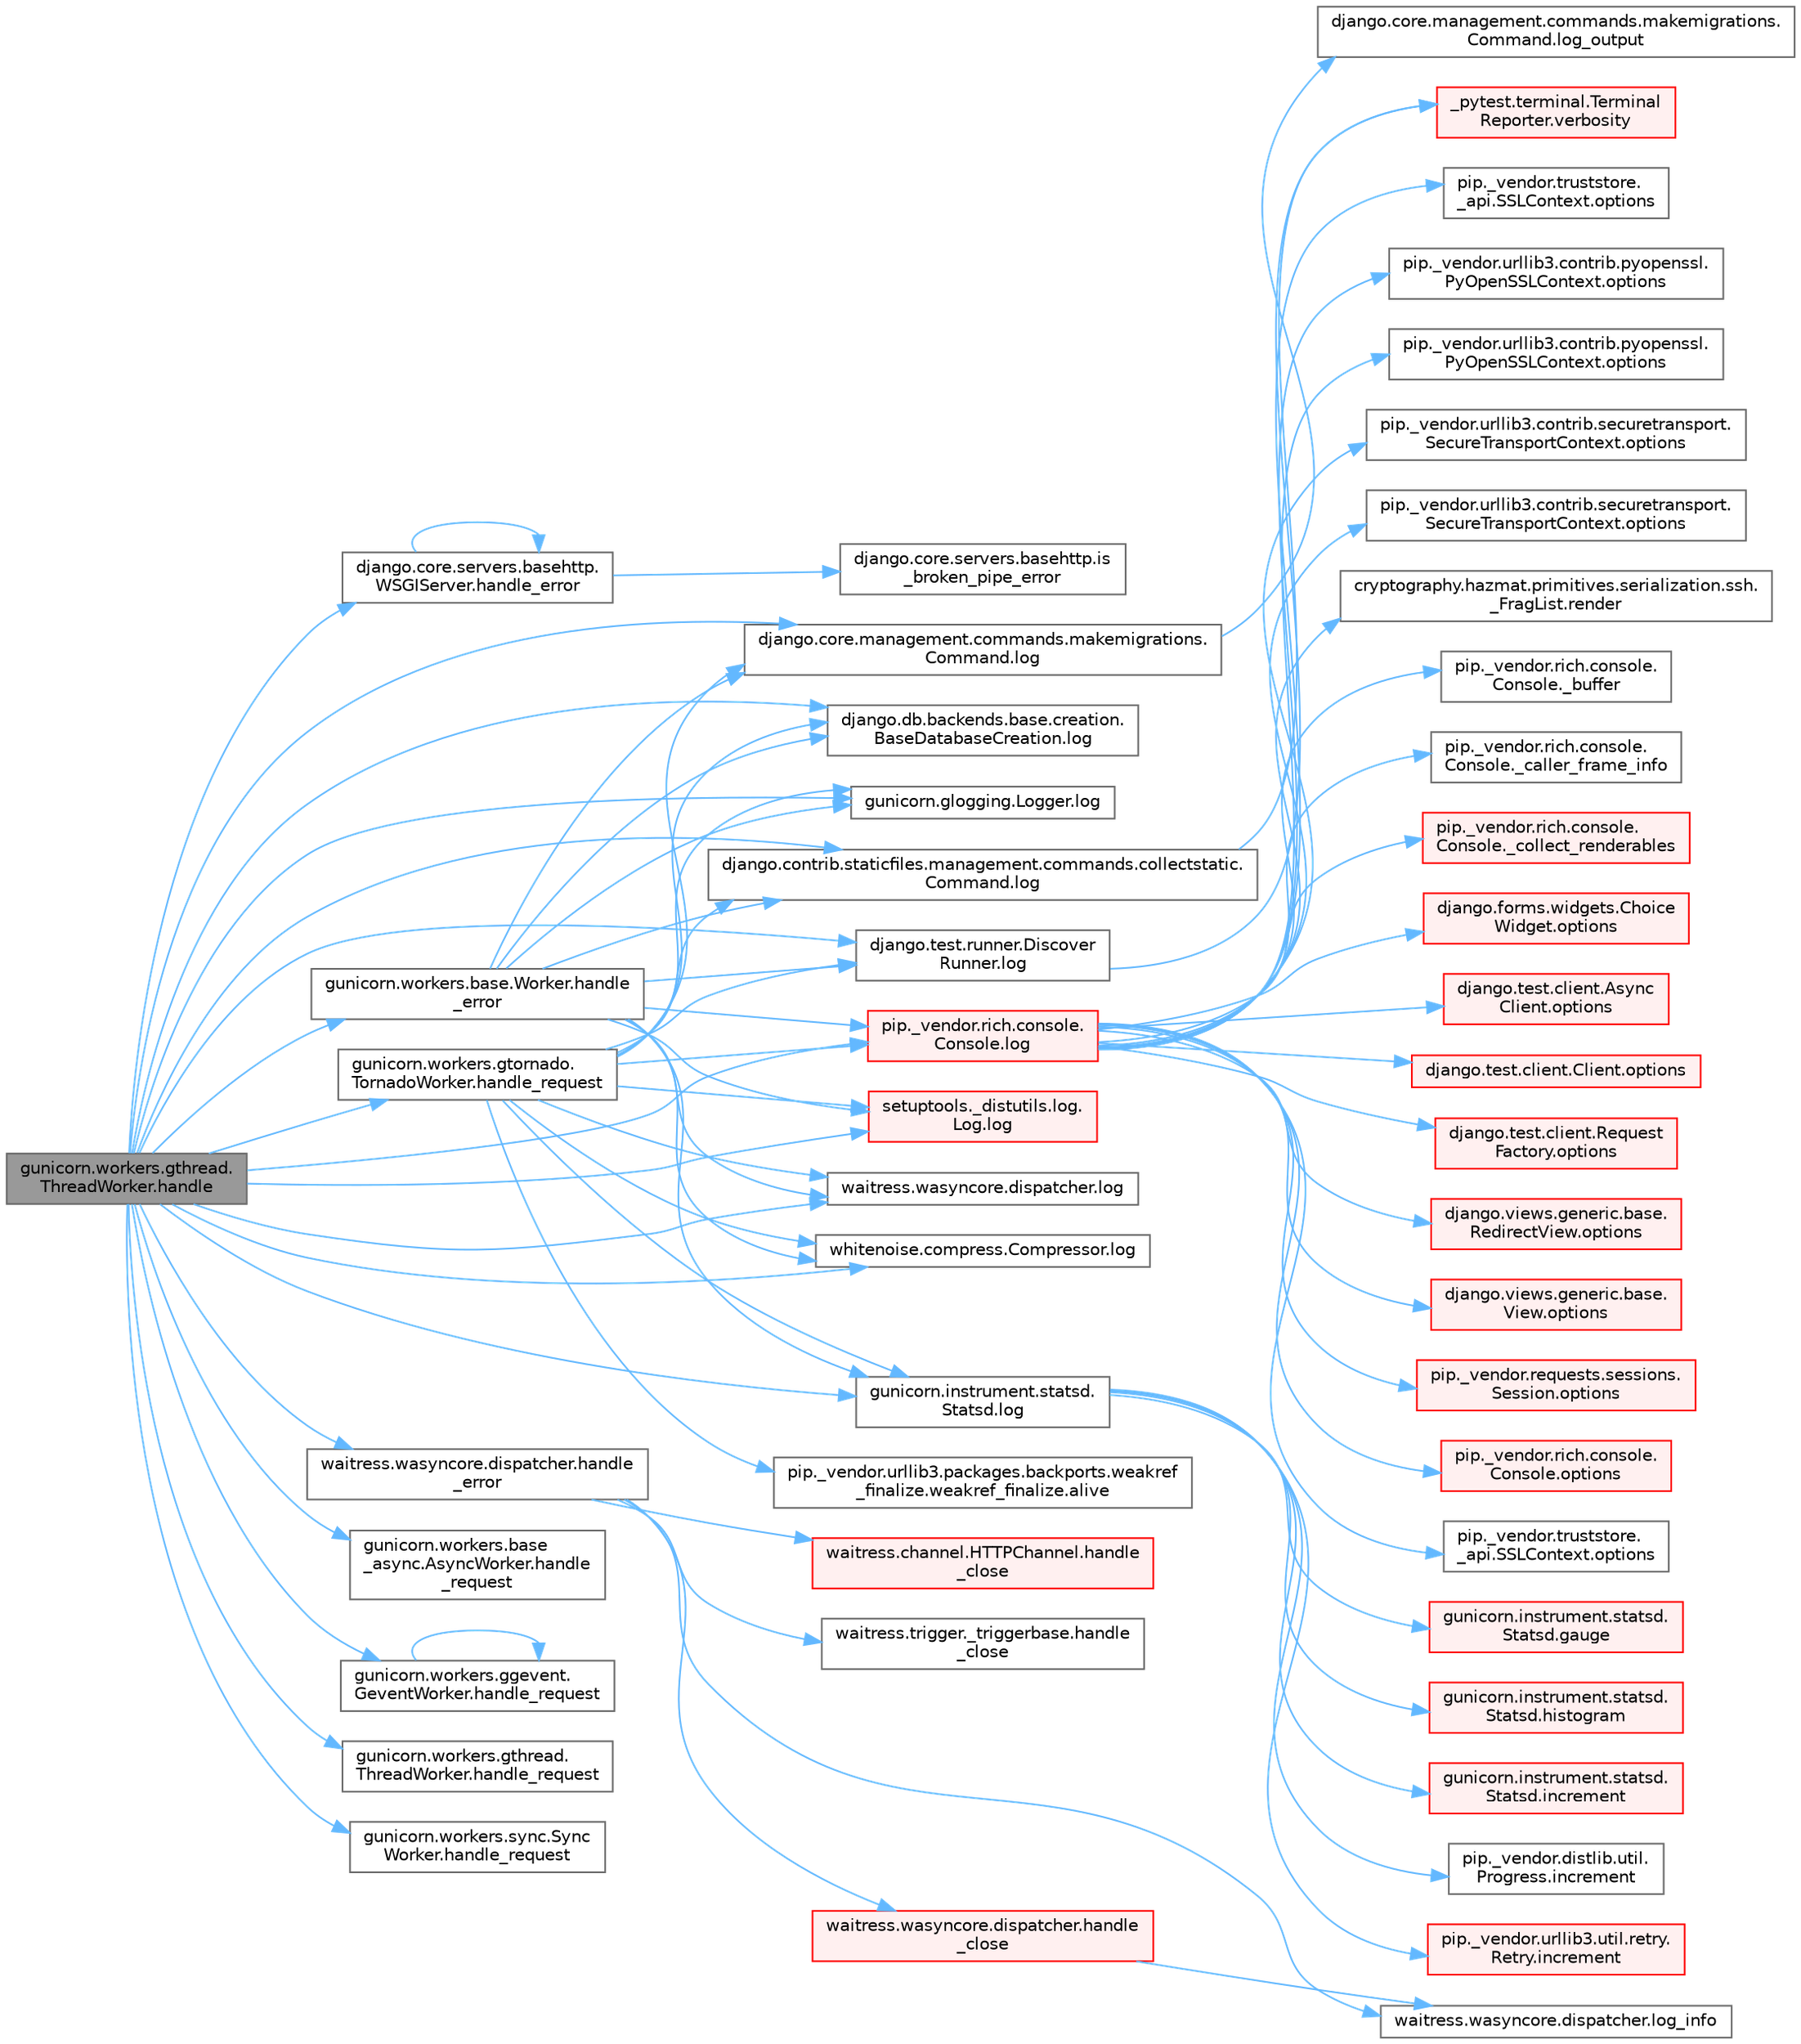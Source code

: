 digraph "gunicorn.workers.gthread.ThreadWorker.handle"
{
 // LATEX_PDF_SIZE
  bgcolor="transparent";
  edge [fontname=Helvetica,fontsize=10,labelfontname=Helvetica,labelfontsize=10];
  node [fontname=Helvetica,fontsize=10,shape=box,height=0.2,width=0.4];
  rankdir="LR";
  Node1 [id="Node000001",label="gunicorn.workers.gthread.\lThreadWorker.handle",height=0.2,width=0.4,color="gray40", fillcolor="grey60", style="filled", fontcolor="black",tooltip=" "];
  Node1 -> Node2 [id="edge1_Node000001_Node000002",color="steelblue1",style="solid",tooltip=" "];
  Node2 [id="Node000002",label="django.core.servers.basehttp.\lWSGIServer.handle_error",height=0.2,width=0.4,color="grey40", fillcolor="white", style="filled",URL="$classdjango_1_1core_1_1servers_1_1basehttp_1_1_w_s_g_i_server.html#ab64f384497ac73614b2858b051be9999",tooltip=" "];
  Node2 -> Node2 [id="edge2_Node000002_Node000002",color="steelblue1",style="solid",tooltip=" "];
  Node2 -> Node3 [id="edge3_Node000002_Node000003",color="steelblue1",style="solid",tooltip=" "];
  Node3 [id="Node000003",label="django.core.servers.basehttp.is\l_broken_pipe_error",height=0.2,width=0.4,color="grey40", fillcolor="white", style="filled",URL="$namespacedjango_1_1core_1_1servers_1_1basehttp.html#a7e32dc7e77685adea0f2280aadc0e6b9",tooltip=" "];
  Node1 -> Node4 [id="edge4_Node000001_Node000004",color="steelblue1",style="solid",tooltip=" "];
  Node4 [id="Node000004",label="gunicorn.workers.base.Worker.handle\l_error",height=0.2,width=0.4,color="grey40", fillcolor="white", style="filled",URL="$classgunicorn_1_1workers_1_1base_1_1_worker.html#a84b066558e4585071f2080a54491348b",tooltip=" "];
  Node4 -> Node5 [id="edge5_Node000004_Node000005",color="steelblue1",style="solid",tooltip=" "];
  Node5 [id="Node000005",label="django.contrib.staticfiles.management.commands.collectstatic.\lCommand.log",height=0.2,width=0.4,color="grey40", fillcolor="white", style="filled",URL="$classdjango_1_1contrib_1_1staticfiles_1_1management_1_1commands_1_1collectstatic_1_1_command.html#a0e93191b90ee0993e3286343d0b2de0e",tooltip=" "];
  Node5 -> Node6 [id="edge6_Node000005_Node000006",color="steelblue1",style="solid",tooltip=" "];
  Node6 [id="Node000006",label="_pytest.terminal.Terminal\lReporter.verbosity",height=0.2,width=0.4,color="red", fillcolor="#FFF0F0", style="filled",URL="$class__pytest_1_1terminal_1_1_terminal_reporter.html#a620047ffec9ba4f5cca84af25b3adbcf",tooltip=" "];
  Node4 -> Node9 [id="edge7_Node000004_Node000009",color="steelblue1",style="solid",tooltip=" "];
  Node9 [id="Node000009",label="django.core.management.commands.makemigrations.\lCommand.log",height=0.2,width=0.4,color="grey40", fillcolor="white", style="filled",URL="$classdjango_1_1core_1_1management_1_1commands_1_1makemigrations_1_1_command.html#a0409d121552878a7416460dba8274880",tooltip=" "];
  Node9 -> Node10 [id="edge8_Node000009_Node000010",color="steelblue1",style="solid",tooltip=" "];
  Node10 [id="Node000010",label="django.core.management.commands.makemigrations.\lCommand.log_output",height=0.2,width=0.4,color="grey40", fillcolor="white", style="filled",URL="$classdjango_1_1core_1_1management_1_1commands_1_1makemigrations_1_1_command.html#ad6cb5d402888250fc170034fdee93f6d",tooltip=" "];
  Node4 -> Node11 [id="edge9_Node000004_Node000011",color="steelblue1",style="solid",tooltip=" "];
  Node11 [id="Node000011",label="django.db.backends.base.creation.\lBaseDatabaseCreation.log",height=0.2,width=0.4,color="grey40", fillcolor="white", style="filled",URL="$classdjango_1_1db_1_1backends_1_1base_1_1creation_1_1_base_database_creation.html#ac297ec931db5ec68c271ec0d91be7183",tooltip=" "];
  Node4 -> Node12 [id="edge10_Node000004_Node000012",color="steelblue1",style="solid",tooltip=" "];
  Node12 [id="Node000012",label="django.test.runner.Discover\lRunner.log",height=0.2,width=0.4,color="grey40", fillcolor="white", style="filled",URL="$classdjango_1_1test_1_1runner_1_1_discover_runner.html#af5ad8e2895b3f0c5e0a6d7113199d641",tooltip=" "];
  Node12 -> Node6 [id="edge11_Node000012_Node000006",color="steelblue1",style="solid",tooltip=" "];
  Node4 -> Node13 [id="edge12_Node000004_Node000013",color="steelblue1",style="solid",tooltip=" "];
  Node13 [id="Node000013",label="gunicorn.glogging.Logger.log",height=0.2,width=0.4,color="grey40", fillcolor="white", style="filled",URL="$classgunicorn_1_1glogging_1_1_logger.html#ad6941dede526094643dd02c53c3449b0",tooltip=" "];
  Node4 -> Node14 [id="edge13_Node000004_Node000014",color="steelblue1",style="solid",tooltip=" "];
  Node14 [id="Node000014",label="gunicorn.instrument.statsd.\lStatsd.log",height=0.2,width=0.4,color="grey40", fillcolor="white", style="filled",URL="$classgunicorn_1_1instrument_1_1statsd_1_1_statsd.html#ab99145cf0b7c66dbcebcbdcbd44b4953",tooltip=" "];
  Node14 -> Node15 [id="edge14_Node000014_Node000015",color="steelblue1",style="solid",tooltip=" "];
  Node15 [id="Node000015",label="gunicorn.instrument.statsd.\lStatsd.gauge",height=0.2,width=0.4,color="red", fillcolor="#FFF0F0", style="filled",URL="$classgunicorn_1_1instrument_1_1statsd_1_1_statsd.html#a6cebc76ae769412dfb0f0a3ec727c50d",tooltip=" "];
  Node14 -> Node17 [id="edge15_Node000014_Node000017",color="steelblue1",style="solid",tooltip=" "];
  Node17 [id="Node000017",label="gunicorn.instrument.statsd.\lStatsd.histogram",height=0.2,width=0.4,color="red", fillcolor="#FFF0F0", style="filled",URL="$classgunicorn_1_1instrument_1_1statsd_1_1_statsd.html#adee3cb12a43f643cca3c9084d77285b4",tooltip=" "];
  Node14 -> Node18 [id="edge16_Node000014_Node000018",color="steelblue1",style="solid",tooltip=" "];
  Node18 [id="Node000018",label="gunicorn.instrument.statsd.\lStatsd.increment",height=0.2,width=0.4,color="red", fillcolor="#FFF0F0", style="filled",URL="$classgunicorn_1_1instrument_1_1statsd_1_1_statsd.html#a5527687726a051a5182ee13a842b08fd",tooltip=" "];
  Node14 -> Node19 [id="edge17_Node000014_Node000019",color="steelblue1",style="solid",tooltip=" "];
  Node19 [id="Node000019",label="pip._vendor.distlib.util.\lProgress.increment",height=0.2,width=0.4,color="grey40", fillcolor="white", style="filled",URL="$classpip_1_1__vendor_1_1distlib_1_1util_1_1_progress.html#a197ffd4ac8a74898742a6cde5b4c5466",tooltip=" "];
  Node14 -> Node20 [id="edge18_Node000014_Node000020",color="steelblue1",style="solid",tooltip=" "];
  Node20 [id="Node000020",label="pip._vendor.urllib3.util.retry.\lRetry.increment",height=0.2,width=0.4,color="red", fillcolor="#FFF0F0", style="filled",URL="$classpip_1_1__vendor_1_1urllib3_1_1util_1_1retry_1_1_retry.html#a88dd993ccb2ef4b2bfa9ad0571374b12",tooltip=" "];
  Node4 -> Node1123 [id="edge19_Node000004_Node001123",color="steelblue1",style="solid",tooltip=" "];
  Node1123 [id="Node001123",label="pip._vendor.rich.console.\lConsole.log",height=0.2,width=0.4,color="red", fillcolor="#FFF0F0", style="filled",URL="$classpip_1_1__vendor_1_1rich_1_1console_1_1_console.html#af9c77e39f9413fc2b134c60cfa23b0f1",tooltip=" "];
  Node1123 -> Node333 [id="edge20_Node001123_Node000333",color="steelblue1",style="solid",tooltip=" "];
  Node333 [id="Node000333",label="pip._vendor.rich.console.\lConsole._buffer",height=0.2,width=0.4,color="grey40", fillcolor="white", style="filled",URL="$classpip_1_1__vendor_1_1rich_1_1console_1_1_console.html#a51eaf031922c907e4085937b82f5564e",tooltip=" "];
  Node1123 -> Node1124 [id="edge21_Node001123_Node001124",color="steelblue1",style="solid",tooltip=" "];
  Node1124 [id="Node001124",label="pip._vendor.rich.console.\lConsole._caller_frame_info",height=0.2,width=0.4,color="grey40", fillcolor="white", style="filled",URL="$classpip_1_1__vendor_1_1rich_1_1console_1_1_console.html#ac43cb4290591af4f04cd264aa1fc1b0f",tooltip=" "];
  Node1123 -> Node334 [id="edge22_Node001123_Node000334",color="steelblue1",style="solid",tooltip=" "];
  Node334 [id="Node000334",label="pip._vendor.rich.console.\lConsole._collect_renderables",height=0.2,width=0.4,color="red", fillcolor="#FFF0F0", style="filled",URL="$classpip_1_1__vendor_1_1rich_1_1console_1_1_console.html#ab053dc750094e77e036523f6d2c14899",tooltip=" "];
  Node1123 -> Node344 [id="edge23_Node001123_Node000344",color="steelblue1",style="solid",tooltip=" "];
  Node344 [id="Node000344",label="django.forms.widgets.Choice\lWidget.options",height=0.2,width=0.4,color="red", fillcolor="#FFF0F0", style="filled",URL="$classdjango_1_1forms_1_1widgets_1_1_choice_widget.html#a8575b90386fc2027f38ea00133cef250",tooltip=" "];
  Node1123 -> Node1125 [id="edge24_Node001123_Node001125",color="steelblue1",style="solid",tooltip=" "];
  Node1125 [id="Node001125",label="django.test.client.Async\lClient.options",height=0.2,width=0.4,color="red", fillcolor="#FFF0F0", style="filled",URL="$classdjango_1_1test_1_1client_1_1_async_client.html#a84509c6347cbc018e6335b924ec841a2",tooltip=" "];
  Node1123 -> Node1301 [id="edge25_Node001123_Node001301",color="steelblue1",style="solid",tooltip=" "];
  Node1301 [id="Node001301",label="django.test.client.Client.options",height=0.2,width=0.4,color="red", fillcolor="#FFF0F0", style="filled",URL="$classdjango_1_1test_1_1client_1_1_client.html#a839ea6375ca2184b3b60550938b6824c",tooltip=" "];
  Node1123 -> Node1304 [id="edge26_Node001123_Node001304",color="steelblue1",style="solid",tooltip=" "];
  Node1304 [id="Node001304",label="django.test.client.Request\lFactory.options",height=0.2,width=0.4,color="red", fillcolor="#FFF0F0", style="filled",URL="$classdjango_1_1test_1_1client_1_1_request_factory.html#a438a7e1be2437d680cd78d11dee77c54",tooltip=" "];
  Node1123 -> Node1351 [id="edge27_Node001123_Node001351",color="steelblue1",style="solid",tooltip=" "];
  Node1351 [id="Node001351",label="django.views.generic.base.\lRedirectView.options",height=0.2,width=0.4,color="red", fillcolor="#FFF0F0", style="filled",URL="$classdjango_1_1views_1_1generic_1_1base_1_1_redirect_view.html#a444de156c79647344c987295c47a76e1",tooltip=" "];
  Node1123 -> Node1564 [id="edge28_Node001123_Node001564",color="steelblue1",style="solid",tooltip=" "];
  Node1564 [id="Node001564",label="django.views.generic.base.\lView.options",height=0.2,width=0.4,color="red", fillcolor="#FFF0F0", style="filled",URL="$classdjango_1_1views_1_1generic_1_1base_1_1_view.html#a4d1dc440a5bae11bd7859d20ca9948e1",tooltip=" "];
  Node1123 -> Node1567 [id="edge29_Node001123_Node001567",color="steelblue1",style="solid",tooltip=" "];
  Node1567 [id="Node001567",label="pip._vendor.requests.sessions.\lSession.options",height=0.2,width=0.4,color="red", fillcolor="#FFF0F0", style="filled",URL="$classpip_1_1__vendor_1_1requests_1_1sessions_1_1_session.html#a210270880f90521b3b3014748ecd87e9",tooltip=" "];
  Node1123 -> Node1568 [id="edge30_Node001123_Node001568",color="steelblue1",style="solid",tooltip=" "];
  Node1568 [id="Node001568",label="pip._vendor.rich.console.\lConsole.options",height=0.2,width=0.4,color="red", fillcolor="#FFF0F0", style="filled",URL="$classpip_1_1__vendor_1_1rich_1_1console_1_1_console.html#a41c8efe30ea45a9a4a3f8c34c688fe00",tooltip=" "];
  Node1123 -> Node1576 [id="edge31_Node001123_Node001576",color="steelblue1",style="solid",tooltip=" "];
  Node1576 [id="Node001576",label="pip._vendor.truststore.\l_api.SSLContext.options",height=0.2,width=0.4,color="grey40", fillcolor="white", style="filled",URL="$classpip_1_1__vendor_1_1truststore_1_1__api_1_1_s_s_l_context.html#a6755b8a82c0de77273744b73a826678d",tooltip=" "];
  Node1123 -> Node1577 [id="edge32_Node001123_Node001577",color="steelblue1",style="solid",tooltip=" "];
  Node1577 [id="Node001577",label="pip._vendor.truststore.\l_api.SSLContext.options",height=0.2,width=0.4,color="grey40", fillcolor="white", style="filled",URL="$classpip_1_1__vendor_1_1truststore_1_1__api_1_1_s_s_l_context.html#a90bd5b81f087b6628b2f681ce6cffcd6",tooltip=" "];
  Node1123 -> Node1578 [id="edge33_Node001123_Node001578",color="steelblue1",style="solid",tooltip=" "];
  Node1578 [id="Node001578",label="pip._vendor.urllib3.contrib.pyopenssl.\lPyOpenSSLContext.options",height=0.2,width=0.4,color="grey40", fillcolor="white", style="filled",URL="$classpip_1_1__vendor_1_1urllib3_1_1contrib_1_1pyopenssl_1_1_py_open_s_s_l_context.html#a3f539cc9d4b91d2fb90d7f8aef3810c1",tooltip=" "];
  Node1123 -> Node1579 [id="edge34_Node001123_Node001579",color="steelblue1",style="solid",tooltip=" "];
  Node1579 [id="Node001579",label="pip._vendor.urllib3.contrib.pyopenssl.\lPyOpenSSLContext.options",height=0.2,width=0.4,color="grey40", fillcolor="white", style="filled",URL="$classpip_1_1__vendor_1_1urllib3_1_1contrib_1_1pyopenssl_1_1_py_open_s_s_l_context.html#a8475fc4f3e83d92654b066a9422908dc",tooltip=" "];
  Node1123 -> Node1580 [id="edge35_Node001123_Node001580",color="steelblue1",style="solid",tooltip=" "];
  Node1580 [id="Node001580",label="pip._vendor.urllib3.contrib.securetransport.\lSecureTransportContext.options",height=0.2,width=0.4,color="grey40", fillcolor="white", style="filled",URL="$classpip_1_1__vendor_1_1urllib3_1_1contrib_1_1securetransport_1_1_secure_transport_context.html#ae19920941647ed0b43e0ed7d96e12457",tooltip=" "];
  Node1123 -> Node1581 [id="edge36_Node001123_Node001581",color="steelblue1",style="solid",tooltip=" "];
  Node1581 [id="Node001581",label="pip._vendor.urllib3.contrib.securetransport.\lSecureTransportContext.options",height=0.2,width=0.4,color="grey40", fillcolor="white", style="filled",URL="$classpip_1_1__vendor_1_1urllib3_1_1contrib_1_1securetransport_1_1_secure_transport_context.html#acf6c1ec11ca09e30c9c70d7dc26afacd",tooltip=" "];
  Node1123 -> Node3820 [id="edge37_Node001123_Node003820",color="steelblue1",style="solid",tooltip=" "];
  Node3820 [id="Node003820",label="cryptography.hazmat.primitives.serialization.ssh.\l_FragList.render",height=0.2,width=0.4,color="grey40", fillcolor="white", style="filled",URL="$classcryptography_1_1hazmat_1_1primitives_1_1serialization_1_1ssh_1_1___frag_list.html#adb86a47aab3646d46cfde49b7a4408a0",tooltip=" "];
  Node4 -> Node1282 [id="edge38_Node000004_Node001282",color="steelblue1",style="solid",tooltip=" "];
  Node1282 [id="Node001282",label="setuptools._distutils.log.\lLog.log",height=0.2,width=0.4,color="red", fillcolor="#FFF0F0", style="filled",URL="$classsetuptools_1_1__distutils_1_1log_1_1_log.html#af651bf90098b3f6c9f3913b91f0eda70",tooltip=" "];
  Node4 -> Node1285 [id="edge39_Node000004_Node001285",color="steelblue1",style="solid",tooltip=" "];
  Node1285 [id="Node001285",label="waitress.wasyncore.dispatcher.log",height=0.2,width=0.4,color="grey40", fillcolor="white", style="filled",URL="$classwaitress_1_1wasyncore_1_1dispatcher.html#ab4786338f40a0cf9e9df45b57d4c0a63",tooltip=" "];
  Node4 -> Node1286 [id="edge40_Node000004_Node001286",color="steelblue1",style="solid",tooltip=" "];
  Node1286 [id="Node001286",label="whitenoise.compress.Compressor.log",height=0.2,width=0.4,color="grey40", fillcolor="white", style="filled",URL="$classwhitenoise_1_1compress_1_1_compressor.html#aa70a9f98a4387e4d394529c17cdbee27",tooltip=" "];
  Node1 -> Node2451 [id="edge41_Node000001_Node002451",color="steelblue1",style="solid",tooltip=" "];
  Node2451 [id="Node002451",label="waitress.wasyncore.dispatcher.handle\l_error",height=0.2,width=0.4,color="grey40", fillcolor="white", style="filled",URL="$classwaitress_1_1wasyncore_1_1dispatcher.html#ac450ef71bd43abf1a828bc23569cf0ba",tooltip=" "];
  Node2451 -> Node2452 [id="edge42_Node002451_Node002452",color="steelblue1",style="solid",tooltip=" "];
  Node2452 [id="Node002452",label="waitress.channel.HTTPChannel.handle\l_close",height=0.2,width=0.4,color="red", fillcolor="#FFF0F0", style="filled",URL="$classwaitress_1_1channel_1_1_h_t_t_p_channel.html#a7a39d8c5e77ff656e2d0a4bbff44853f",tooltip=" "];
  Node2451 -> Node2454 [id="edge43_Node002451_Node002454",color="steelblue1",style="solid",tooltip=" "];
  Node2454 [id="Node002454",label="waitress.trigger._triggerbase.handle\l_close",height=0.2,width=0.4,color="grey40", fillcolor="white", style="filled",URL="$classwaitress_1_1trigger_1_1__triggerbase.html#a31e26e130509668a8b5bb4240ec9dd45",tooltip=" "];
  Node2451 -> Node2455 [id="edge44_Node002451_Node002455",color="steelblue1",style="solid",tooltip=" "];
  Node2455 [id="Node002455",label="waitress.wasyncore.dispatcher.handle\l_close",height=0.2,width=0.4,color="red", fillcolor="#FFF0F0", style="filled",URL="$classwaitress_1_1wasyncore_1_1dispatcher.html#a3aa67ce99ade5536c206ebc997189803",tooltip=" "];
  Node2455 -> Node2583 [id="edge45_Node002455_Node002583",color="steelblue1",style="solid",tooltip=" "];
  Node2583 [id="Node002583",label="waitress.wasyncore.dispatcher.log_info",height=0.2,width=0.4,color="grey40", fillcolor="white", style="filled",URL="$classwaitress_1_1wasyncore_1_1dispatcher.html#a09e7e2acb9ebae7ffe0c5f6cf05a141a",tooltip=" "];
  Node2451 -> Node2583 [id="edge46_Node002451_Node002583",color="steelblue1",style="solid",tooltip=" "];
  Node1 -> Node2555 [id="edge47_Node000001_Node002555",color="steelblue1",style="solid",tooltip=" "];
  Node2555 [id="Node002555",label="gunicorn.workers.base\l_async.AsyncWorker.handle\l_request",height=0.2,width=0.4,color="grey40", fillcolor="white", style="filled",URL="$classgunicorn_1_1workers_1_1base__async_1_1_async_worker.html#ac2271194b7b2948d298e86321fdbc663",tooltip=" "];
  Node1 -> Node2556 [id="edge48_Node000001_Node002556",color="steelblue1",style="solid",tooltip=" "];
  Node2556 [id="Node002556",label="gunicorn.workers.ggevent.\lGeventWorker.handle_request",height=0.2,width=0.4,color="grey40", fillcolor="white", style="filled",URL="$classgunicorn_1_1workers_1_1ggevent_1_1_gevent_worker.html#af9fbd722848d7b582da4a0b655c04cf6",tooltip=" "];
  Node2556 -> Node2556 [id="edge49_Node002556_Node002556",color="steelblue1",style="solid",tooltip=" "];
  Node1 -> Node2557 [id="edge50_Node000001_Node002557",color="steelblue1",style="solid",tooltip=" "];
  Node2557 [id="Node002557",label="gunicorn.workers.gthread.\lThreadWorker.handle_request",height=0.2,width=0.4,color="grey40", fillcolor="white", style="filled",URL="$classgunicorn_1_1workers_1_1gthread_1_1_thread_worker.html#a7e00511de3be722240ac8bf54a8e66cc",tooltip=" "];
  Node1 -> Node2558 [id="edge51_Node000001_Node002558",color="steelblue1",style="solid",tooltip=" "];
  Node2558 [id="Node002558",label="gunicorn.workers.gtornado.\lTornadoWorker.handle_request",height=0.2,width=0.4,color="grey40", fillcolor="white", style="filled",URL="$classgunicorn_1_1workers_1_1gtornado_1_1_tornado_worker.html#af727c2c767773e983986391a3a4dd812",tooltip=" "];
  Node2558 -> Node2559 [id="edge52_Node002558_Node002559",color="steelblue1",style="solid",tooltip=" "];
  Node2559 [id="Node002559",label="pip._vendor.urllib3.packages.backports.weakref\l_finalize.weakref_finalize.alive",height=0.2,width=0.4,color="grey40", fillcolor="white", style="filled",URL="$classpip_1_1__vendor_1_1urllib3_1_1packages_1_1backports_1_1weakref__finalize_1_1weakref__finalize.html#a2939f4ef4e7eb1764b0b6af9e4b6a943",tooltip=" "];
  Node2558 -> Node5 [id="edge53_Node002558_Node000005",color="steelblue1",style="solid",tooltip=" "];
  Node2558 -> Node9 [id="edge54_Node002558_Node000009",color="steelblue1",style="solid",tooltip=" "];
  Node2558 -> Node11 [id="edge55_Node002558_Node000011",color="steelblue1",style="solid",tooltip=" "];
  Node2558 -> Node12 [id="edge56_Node002558_Node000012",color="steelblue1",style="solid",tooltip=" "];
  Node2558 -> Node13 [id="edge57_Node002558_Node000013",color="steelblue1",style="solid",tooltip=" "];
  Node2558 -> Node14 [id="edge58_Node002558_Node000014",color="steelblue1",style="solid",tooltip=" "];
  Node2558 -> Node1123 [id="edge59_Node002558_Node001123",color="steelblue1",style="solid",tooltip=" "];
  Node2558 -> Node1282 [id="edge60_Node002558_Node001282",color="steelblue1",style="solid",tooltip=" "];
  Node2558 -> Node1285 [id="edge61_Node002558_Node001285",color="steelblue1",style="solid",tooltip=" "];
  Node2558 -> Node1286 [id="edge62_Node002558_Node001286",color="steelblue1",style="solid",tooltip=" "];
  Node1 -> Node2560 [id="edge63_Node000001_Node002560",color="steelblue1",style="solid",tooltip=" "];
  Node2560 [id="Node002560",label="gunicorn.workers.sync.Sync\lWorker.handle_request",height=0.2,width=0.4,color="grey40", fillcolor="white", style="filled",URL="$classgunicorn_1_1workers_1_1sync_1_1_sync_worker.html#abfef0ab2b212bc319e83546ea745b0d5",tooltip=" "];
  Node1 -> Node5 [id="edge64_Node000001_Node000005",color="steelblue1",style="solid",tooltip=" "];
  Node1 -> Node9 [id="edge65_Node000001_Node000009",color="steelblue1",style="solid",tooltip=" "];
  Node1 -> Node11 [id="edge66_Node000001_Node000011",color="steelblue1",style="solid",tooltip=" "];
  Node1 -> Node12 [id="edge67_Node000001_Node000012",color="steelblue1",style="solid",tooltip=" "];
  Node1 -> Node13 [id="edge68_Node000001_Node000013",color="steelblue1",style="solid",tooltip=" "];
  Node1 -> Node14 [id="edge69_Node000001_Node000014",color="steelblue1",style="solid",tooltip=" "];
  Node1 -> Node1123 [id="edge70_Node000001_Node001123",color="steelblue1",style="solid",tooltip=" "];
  Node1 -> Node1282 [id="edge71_Node000001_Node001282",color="steelblue1",style="solid",tooltip=" "];
  Node1 -> Node1285 [id="edge72_Node000001_Node001285",color="steelblue1",style="solid",tooltip=" "];
  Node1 -> Node1286 [id="edge73_Node000001_Node001286",color="steelblue1",style="solid",tooltip=" "];
}
